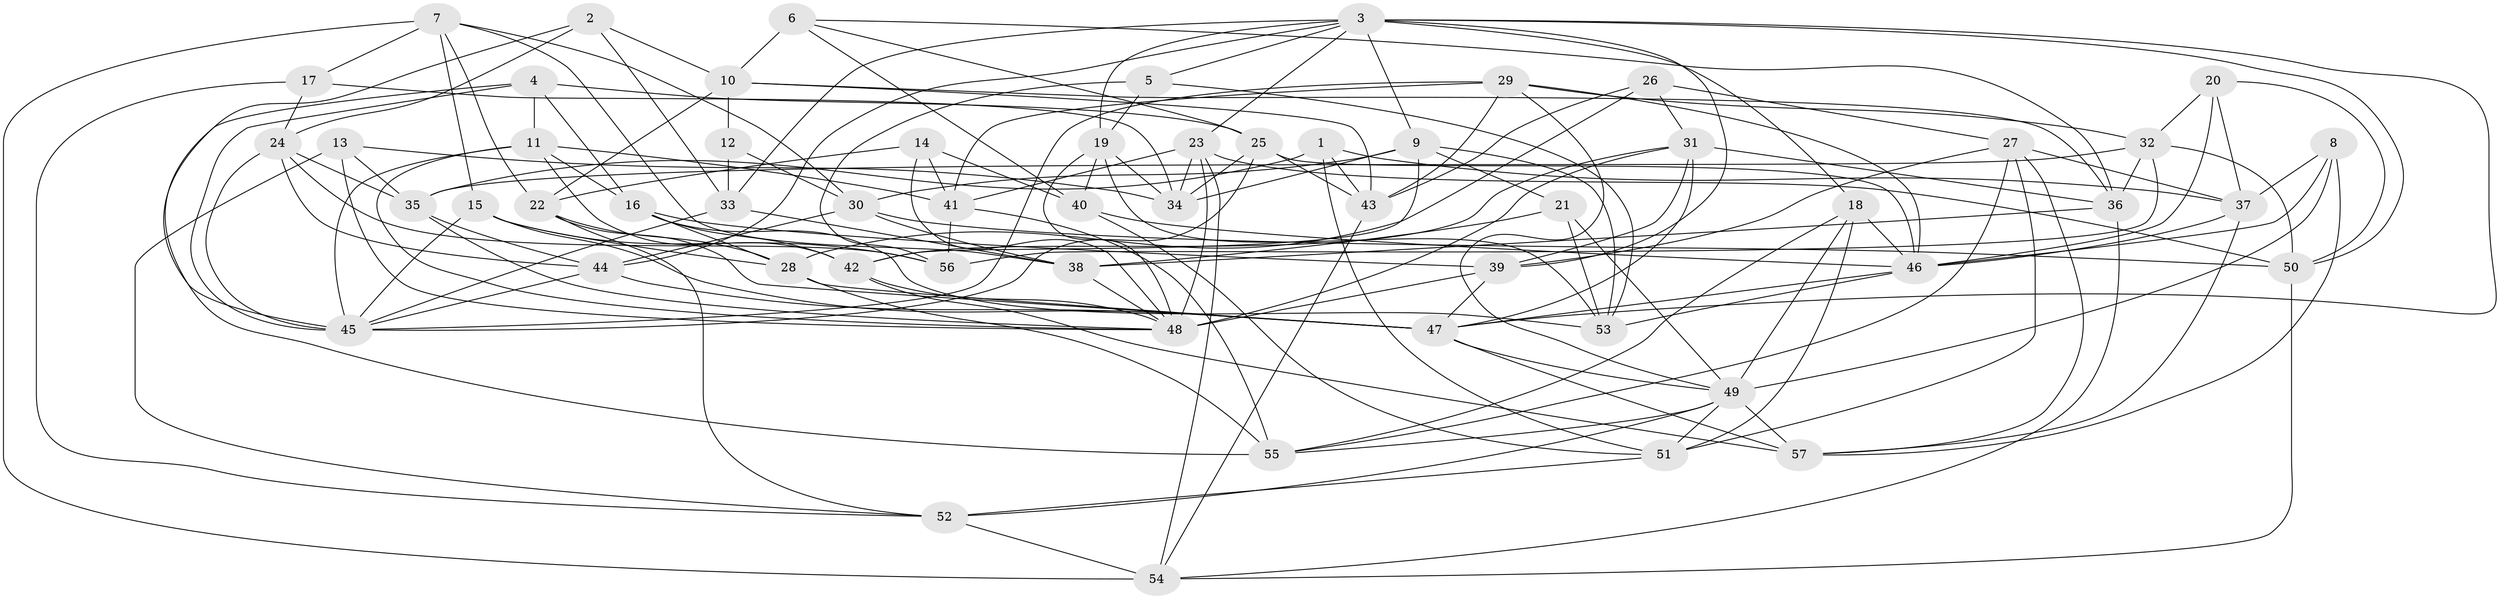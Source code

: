 // original degree distribution, {4: 1.0}
// Generated by graph-tools (version 1.1) at 2025/26/03/09/25 03:26:50]
// undirected, 57 vertices, 166 edges
graph export_dot {
graph [start="1"]
  node [color=gray90,style=filled];
  1;
  2;
  3;
  4;
  5;
  6;
  7;
  8;
  9;
  10;
  11;
  12;
  13;
  14;
  15;
  16;
  17;
  18;
  19;
  20;
  21;
  22;
  23;
  24;
  25;
  26;
  27;
  28;
  29;
  30;
  31;
  32;
  33;
  34;
  35;
  36;
  37;
  38;
  39;
  40;
  41;
  42;
  43;
  44;
  45;
  46;
  47;
  48;
  49;
  50;
  51;
  52;
  53;
  54;
  55;
  56;
  57;
  1 -- 35 [weight=1.0];
  1 -- 37 [weight=1.0];
  1 -- 43 [weight=1.0];
  1 -- 51 [weight=1.0];
  2 -- 10 [weight=1.0];
  2 -- 24 [weight=1.0];
  2 -- 33 [weight=1.0];
  2 -- 45 [weight=1.0];
  3 -- 5 [weight=1.0];
  3 -- 9 [weight=1.0];
  3 -- 18 [weight=1.0];
  3 -- 19 [weight=1.0];
  3 -- 23 [weight=1.0];
  3 -- 33 [weight=1.0];
  3 -- 39 [weight=1.0];
  3 -- 44 [weight=1.0];
  3 -- 47 [weight=1.0];
  3 -- 50 [weight=1.0];
  4 -- 11 [weight=1.0];
  4 -- 16 [weight=1.0];
  4 -- 25 [weight=1.0];
  4 -- 45 [weight=2.0];
  4 -- 55 [weight=1.0];
  5 -- 19 [weight=1.0];
  5 -- 53 [weight=1.0];
  5 -- 56 [weight=1.0];
  6 -- 10 [weight=1.0];
  6 -- 25 [weight=1.0];
  6 -- 36 [weight=1.0];
  6 -- 40 [weight=1.0];
  7 -- 15 [weight=1.0];
  7 -- 17 [weight=1.0];
  7 -- 22 [weight=1.0];
  7 -- 30 [weight=1.0];
  7 -- 38 [weight=1.0];
  7 -- 54 [weight=1.0];
  8 -- 37 [weight=1.0];
  8 -- 46 [weight=1.0];
  8 -- 49 [weight=1.0];
  8 -- 57 [weight=1.0];
  9 -- 21 [weight=1.0];
  9 -- 30 [weight=1.0];
  9 -- 34 [weight=1.0];
  9 -- 42 [weight=1.0];
  9 -- 53 [weight=1.0];
  10 -- 12 [weight=1.0];
  10 -- 22 [weight=1.0];
  10 -- 36 [weight=1.0];
  10 -- 43 [weight=1.0];
  11 -- 16 [weight=1.0];
  11 -- 41 [weight=1.0];
  11 -- 42 [weight=1.0];
  11 -- 45 [weight=1.0];
  11 -- 48 [weight=1.0];
  12 -- 30 [weight=1.0];
  12 -- 33 [weight=2.0];
  13 -- 34 [weight=1.0];
  13 -- 35 [weight=1.0];
  13 -- 48 [weight=1.0];
  13 -- 52 [weight=1.0];
  14 -- 22 [weight=1.0];
  14 -- 40 [weight=1.0];
  14 -- 41 [weight=1.0];
  14 -- 48 [weight=1.0];
  15 -- 28 [weight=1.0];
  15 -- 45 [weight=1.0];
  15 -- 47 [weight=1.0];
  15 -- 56 [weight=2.0];
  16 -- 28 [weight=1.0];
  16 -- 39 [weight=1.0];
  16 -- 42 [weight=1.0];
  16 -- 53 [weight=1.0];
  17 -- 24 [weight=1.0];
  17 -- 34 [weight=1.0];
  17 -- 52 [weight=1.0];
  18 -- 46 [weight=1.0];
  18 -- 49 [weight=2.0];
  18 -- 51 [weight=1.0];
  18 -- 55 [weight=1.0];
  19 -- 34 [weight=1.0];
  19 -- 40 [weight=1.0];
  19 -- 48 [weight=1.0];
  19 -- 53 [weight=1.0];
  20 -- 32 [weight=1.0];
  20 -- 37 [weight=1.0];
  20 -- 46 [weight=1.0];
  20 -- 50 [weight=1.0];
  21 -- 38 [weight=1.0];
  21 -- 49 [weight=1.0];
  21 -- 53 [weight=1.0];
  22 -- 28 [weight=1.0];
  22 -- 47 [weight=1.0];
  22 -- 52 [weight=1.0];
  23 -- 34 [weight=1.0];
  23 -- 41 [weight=1.0];
  23 -- 48 [weight=1.0];
  23 -- 50 [weight=1.0];
  23 -- 54 [weight=1.0];
  24 -- 35 [weight=1.0];
  24 -- 44 [weight=1.0];
  24 -- 45 [weight=1.0];
  24 -- 56 [weight=1.0];
  25 -- 34 [weight=1.0];
  25 -- 43 [weight=1.0];
  25 -- 45 [weight=1.0];
  25 -- 46 [weight=1.0];
  26 -- 27 [weight=1.0];
  26 -- 28 [weight=1.0];
  26 -- 31 [weight=1.0];
  26 -- 43 [weight=1.0];
  27 -- 37 [weight=1.0];
  27 -- 39 [weight=1.0];
  27 -- 51 [weight=1.0];
  27 -- 55 [weight=1.0];
  27 -- 57 [weight=1.0];
  28 -- 47 [weight=1.0];
  28 -- 55 [weight=1.0];
  29 -- 32 [weight=1.0];
  29 -- 41 [weight=1.0];
  29 -- 43 [weight=1.0];
  29 -- 45 [weight=1.0];
  29 -- 46 [weight=1.0];
  29 -- 49 [weight=1.0];
  30 -- 38 [weight=1.0];
  30 -- 44 [weight=1.0];
  30 -- 50 [weight=1.0];
  31 -- 36 [weight=1.0];
  31 -- 39 [weight=1.0];
  31 -- 42 [weight=1.0];
  31 -- 47 [weight=1.0];
  31 -- 48 [weight=1.0];
  32 -- 35 [weight=1.0];
  32 -- 36 [weight=1.0];
  32 -- 50 [weight=1.0];
  32 -- 56 [weight=1.0];
  33 -- 38 [weight=1.0];
  33 -- 45 [weight=1.0];
  35 -- 44 [weight=1.0];
  35 -- 48 [weight=1.0];
  36 -- 38 [weight=1.0];
  36 -- 54 [weight=1.0];
  37 -- 46 [weight=1.0];
  37 -- 57 [weight=1.0];
  38 -- 48 [weight=1.0];
  39 -- 47 [weight=1.0];
  39 -- 48 [weight=1.0];
  40 -- 46 [weight=2.0];
  40 -- 51 [weight=1.0];
  41 -- 55 [weight=1.0];
  41 -- 56 [weight=1.0];
  42 -- 48 [weight=1.0];
  42 -- 57 [weight=1.0];
  43 -- 54 [weight=1.0];
  44 -- 45 [weight=1.0];
  44 -- 47 [weight=1.0];
  46 -- 47 [weight=1.0];
  46 -- 53 [weight=1.0];
  47 -- 49 [weight=1.0];
  47 -- 57 [weight=1.0];
  49 -- 51 [weight=1.0];
  49 -- 52 [weight=1.0];
  49 -- 55 [weight=1.0];
  49 -- 57 [weight=1.0];
  50 -- 54 [weight=1.0];
  51 -- 52 [weight=1.0];
  52 -- 54 [weight=1.0];
}
